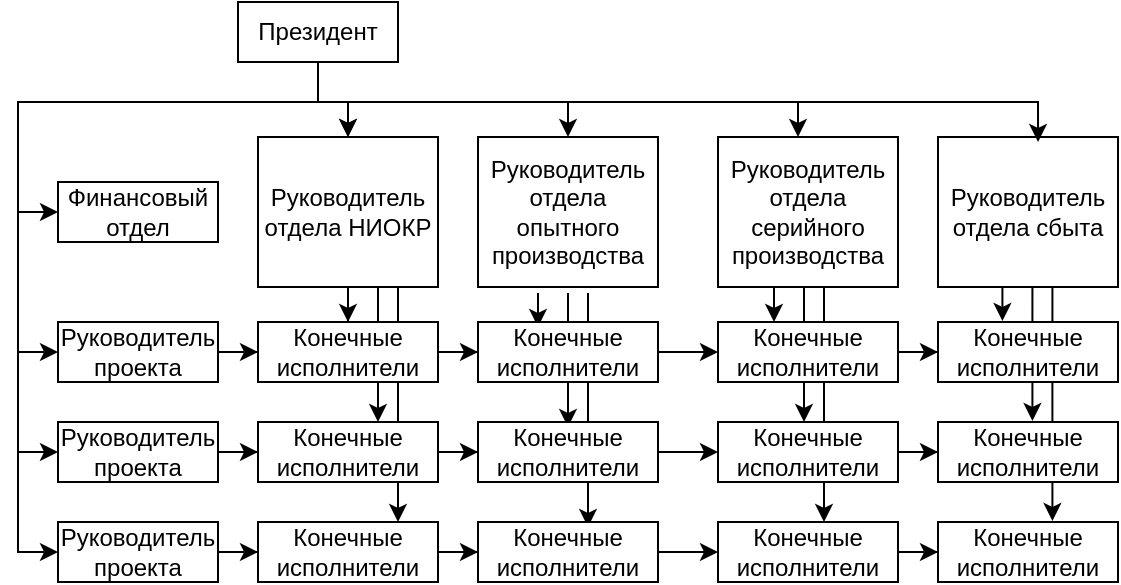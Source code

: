 <mxfile version="22.0.6" type="github">
  <diagram name="Page-1" id="9JpSzQG_nCRuK_NZAI2b">
    <mxGraphModel dx="415" dy="553" grid="1" gridSize="10" guides="1" tooltips="1" connect="1" arrows="1" fold="1" page="1" pageScale="1" pageWidth="827" pageHeight="1169" math="0" shadow="0">
      <root>
        <mxCell id="0" />
        <mxCell id="1" parent="0" />
        <mxCell id="mz4mCwwOSWlVULoUmnJm-53" value="" style="edgeStyle=orthogonalEdgeStyle;rounded=0;orthogonalLoop=1;jettySize=auto;html=1;" edge="1" parent="1" source="S21rQljAEdD8j0Q-BBc9-59" target="S21rQljAEdD8j0Q-BBc9-66">
          <mxGeometry relative="1" as="geometry" />
        </mxCell>
        <mxCell id="S21rQljAEdD8j0Q-BBc9-59" value="Президент" style="rounded=0;whiteSpace=wrap;html=1;" parent="1" vertex="1">
          <mxGeometry x="120" y="160" width="80" height="30" as="geometry" />
        </mxCell>
        <mxCell id="S21rQljAEdD8j0Q-BBc9-84" style="edgeStyle=orthogonalEdgeStyle;rounded=0;orthogonalLoop=1;jettySize=auto;html=1;startArrow=classic;startFill=1;" parent="1" source="S21rQljAEdD8j0Q-BBc9-60" target="S21rQljAEdD8j0Q-BBc9-66" edge="1">
          <mxGeometry relative="1" as="geometry">
            <Array as="points">
              <mxPoint x="10" y="435" />
              <mxPoint x="10" y="210" />
              <mxPoint x="175" y="210" />
            </Array>
          </mxGeometry>
        </mxCell>
        <mxCell id="mz4mCwwOSWlVULoUmnJm-5" value="" style="edgeStyle=orthogonalEdgeStyle;rounded=0;orthogonalLoop=1;jettySize=auto;html=1;" edge="1" parent="1" source="S21rQljAEdD8j0Q-BBc9-60" target="S21rQljAEdD8j0Q-BBc9-73">
          <mxGeometry relative="1" as="geometry" />
        </mxCell>
        <mxCell id="S21rQljAEdD8j0Q-BBc9-60" value="Руководитель проекта " style="rounded=0;whiteSpace=wrap;html=1;" parent="1" vertex="1">
          <mxGeometry x="30" y="420" width="80" height="30" as="geometry" />
        </mxCell>
        <mxCell id="mz4mCwwOSWlVULoUmnJm-4" value="" style="edgeStyle=orthogonalEdgeStyle;rounded=0;orthogonalLoop=1;jettySize=auto;html=1;" edge="1" parent="1" source="S21rQljAEdD8j0Q-BBc9-61" target="S21rQljAEdD8j0Q-BBc9-72">
          <mxGeometry relative="1" as="geometry" />
        </mxCell>
        <mxCell id="S21rQljAEdD8j0Q-BBc9-61" value="Руководитель проекта " style="rounded=0;whiteSpace=wrap;html=1;" parent="1" vertex="1">
          <mxGeometry x="30" y="370" width="80" height="30" as="geometry" />
        </mxCell>
        <mxCell id="mz4mCwwOSWlVULoUmnJm-1" style="edgeStyle=orthogonalEdgeStyle;rounded=0;orthogonalLoop=1;jettySize=auto;html=1;entryX=0;entryY=0.5;entryDx=0;entryDy=0;startArrow=classic;startFill=1;" edge="1" parent="1" source="S21rQljAEdD8j0Q-BBc9-62" target="S21rQljAEdD8j0Q-BBc9-63">
          <mxGeometry relative="1" as="geometry">
            <Array as="points">
              <mxPoint x="10" y="335" />
              <mxPoint x="10" y="265" />
            </Array>
          </mxGeometry>
        </mxCell>
        <mxCell id="mz4mCwwOSWlVULoUmnJm-6" value="" style="edgeStyle=orthogonalEdgeStyle;rounded=0;orthogonalLoop=1;jettySize=auto;html=1;" edge="1" parent="1" source="S21rQljAEdD8j0Q-BBc9-62" target="S21rQljAEdD8j0Q-BBc9-71">
          <mxGeometry relative="1" as="geometry" />
        </mxCell>
        <mxCell id="S21rQljAEdD8j0Q-BBc9-62" value="Руководитель проекта " style="rounded=0;whiteSpace=wrap;html=1;" parent="1" vertex="1">
          <mxGeometry x="30" y="320" width="80" height="30" as="geometry" />
        </mxCell>
        <mxCell id="S21rQljAEdD8j0Q-BBc9-63" value="Финансовый отдел" style="rounded=0;whiteSpace=wrap;html=1;" parent="1" vertex="1">
          <mxGeometry x="30" y="250" width="80" height="30" as="geometry" />
        </mxCell>
        <mxCell id="mz4mCwwOSWlVULoUmnJm-25" style="edgeStyle=orthogonalEdgeStyle;rounded=0;orthogonalLoop=1;jettySize=auto;html=1;" edge="1" parent="1" source="S21rQljAEdD8j0Q-BBc9-66" target="S21rQljAEdD8j0Q-BBc9-73">
          <mxGeometry relative="1" as="geometry">
            <Array as="points">
              <mxPoint x="200" y="360" />
              <mxPoint x="200" y="360" />
            </Array>
          </mxGeometry>
        </mxCell>
        <mxCell id="mz4mCwwOSWlVULoUmnJm-27" value="" style="edgeStyle=orthogonalEdgeStyle;rounded=0;orthogonalLoop=1;jettySize=auto;html=1;" edge="1" parent="1" source="S21rQljAEdD8j0Q-BBc9-66" target="S21rQljAEdD8j0Q-BBc9-72">
          <mxGeometry relative="1" as="geometry">
            <Array as="points">
              <mxPoint x="190" y="340" />
              <mxPoint x="190" y="340" />
            </Array>
          </mxGeometry>
        </mxCell>
        <mxCell id="mz4mCwwOSWlVULoUmnJm-28" value="" style="edgeStyle=orthogonalEdgeStyle;rounded=0;orthogonalLoop=1;jettySize=auto;html=1;" edge="1" parent="1" source="S21rQljAEdD8j0Q-BBc9-66" target="S21rQljAEdD8j0Q-BBc9-71">
          <mxGeometry relative="1" as="geometry" />
        </mxCell>
        <mxCell id="S21rQljAEdD8j0Q-BBc9-66" value="Руководитель отдела НИОКР" style="rounded=0;whiteSpace=wrap;html=1;" parent="1" vertex="1">
          <mxGeometry x="130" y="227.5" width="90" height="75" as="geometry" />
        </mxCell>
        <mxCell id="S21rQljAEdD8j0Q-BBc9-68" value="Руководитель отдела опытного производства" style="rounded=0;whiteSpace=wrap;html=1;" parent="1" vertex="1">
          <mxGeometry x="240" y="227.5" width="90" height="75" as="geometry" />
        </mxCell>
        <mxCell id="S21rQljAEdD8j0Q-BBc9-69" value="Руководитель отдела серийного производства" style="rounded=0;whiteSpace=wrap;html=1;" parent="1" vertex="1">
          <mxGeometry x="360" y="227.5" width="90" height="75" as="geometry" />
        </mxCell>
        <mxCell id="S21rQljAEdD8j0Q-BBc9-70" value="Руководитель отдела сбыта" style="rounded=0;whiteSpace=wrap;html=1;" parent="1" vertex="1">
          <mxGeometry x="470" y="227.5" width="90" height="75" as="geometry" />
        </mxCell>
        <mxCell id="mz4mCwwOSWlVULoUmnJm-7" value="" style="edgeStyle=orthogonalEdgeStyle;rounded=0;orthogonalLoop=1;jettySize=auto;html=1;" edge="1" parent="1" source="S21rQljAEdD8j0Q-BBc9-71" target="S21rQljAEdD8j0Q-BBc9-74">
          <mxGeometry relative="1" as="geometry" />
        </mxCell>
        <mxCell id="S21rQljAEdD8j0Q-BBc9-71" value="Конечные исполнители" style="rounded=0;whiteSpace=wrap;html=1;" parent="1" vertex="1">
          <mxGeometry x="130" y="320" width="90" height="30" as="geometry" />
        </mxCell>
        <mxCell id="mz4mCwwOSWlVULoUmnJm-8" value="" style="edgeStyle=orthogonalEdgeStyle;rounded=0;orthogonalLoop=1;jettySize=auto;html=1;" edge="1" parent="1" source="S21rQljAEdD8j0Q-BBc9-72" target="S21rQljAEdD8j0Q-BBc9-75">
          <mxGeometry relative="1" as="geometry" />
        </mxCell>
        <mxCell id="S21rQljAEdD8j0Q-BBc9-72" value="Конечные исполнители" style="rounded=0;whiteSpace=wrap;html=1;" parent="1" vertex="1">
          <mxGeometry x="130" y="370" width="90" height="30" as="geometry" />
        </mxCell>
        <mxCell id="mz4mCwwOSWlVULoUmnJm-9" value="" style="edgeStyle=orthogonalEdgeStyle;rounded=0;orthogonalLoop=1;jettySize=auto;html=1;" edge="1" parent="1" source="S21rQljAEdD8j0Q-BBc9-73" target="S21rQljAEdD8j0Q-BBc9-76">
          <mxGeometry relative="1" as="geometry" />
        </mxCell>
        <mxCell id="S21rQljAEdD8j0Q-BBc9-73" value="Конечные исполнители" style="rounded=0;whiteSpace=wrap;html=1;" parent="1" vertex="1">
          <mxGeometry x="130" y="420" width="90" height="30" as="geometry" />
        </mxCell>
        <mxCell id="mz4mCwwOSWlVULoUmnJm-12" value="" style="edgeStyle=orthogonalEdgeStyle;rounded=0;orthogonalLoop=1;jettySize=auto;html=1;" edge="1" parent="1" source="S21rQljAEdD8j0Q-BBc9-74" target="S21rQljAEdD8j0Q-BBc9-77">
          <mxGeometry relative="1" as="geometry" />
        </mxCell>
        <mxCell id="mz4mCwwOSWlVULoUmnJm-11" value="" style="edgeStyle=orthogonalEdgeStyle;rounded=0;orthogonalLoop=1;jettySize=auto;html=1;" edge="1" parent="1" source="S21rQljAEdD8j0Q-BBc9-75" target="S21rQljAEdD8j0Q-BBc9-78">
          <mxGeometry relative="1" as="geometry" />
        </mxCell>
        <mxCell id="mz4mCwwOSWlVULoUmnJm-10" value="" style="edgeStyle=orthogonalEdgeStyle;rounded=0;orthogonalLoop=1;jettySize=auto;html=1;" edge="1" parent="1" source="S21rQljAEdD8j0Q-BBc9-76" target="S21rQljAEdD8j0Q-BBc9-79">
          <mxGeometry relative="1" as="geometry" />
        </mxCell>
        <mxCell id="mz4mCwwOSWlVULoUmnJm-13" value="" style="edgeStyle=orthogonalEdgeStyle;rounded=0;orthogonalLoop=1;jettySize=auto;html=1;" edge="1" parent="1" source="S21rQljAEdD8j0Q-BBc9-77" target="S21rQljAEdD8j0Q-BBc9-80">
          <mxGeometry relative="1" as="geometry" />
        </mxCell>
        <mxCell id="mz4mCwwOSWlVULoUmnJm-20" style="edgeStyle=orthogonalEdgeStyle;rounded=0;orthogonalLoop=1;jettySize=auto;html=1;" edge="1" parent="1" source="S21rQljAEdD8j0Q-BBc9-78" target="S21rQljAEdD8j0Q-BBc9-81">
          <mxGeometry relative="1" as="geometry" />
        </mxCell>
        <mxCell id="mz4mCwwOSWlVULoUmnJm-17" value="" style="edgeStyle=orthogonalEdgeStyle;rounded=0;orthogonalLoop=1;jettySize=auto;html=1;" edge="1" parent="1" source="S21rQljAEdD8j0Q-BBc9-79" target="S21rQljAEdD8j0Q-BBc9-82">
          <mxGeometry relative="1" as="geometry" />
        </mxCell>
        <mxCell id="S21rQljAEdD8j0Q-BBc9-82" value="Конечные исполнители" style="rounded=0;whiteSpace=wrap;html=1;" parent="1" vertex="1">
          <mxGeometry x="470" y="420" width="90" height="30" as="geometry" />
        </mxCell>
        <mxCell id="mz4mCwwOSWlVULoUmnJm-2" style="edgeStyle=orthogonalEdgeStyle;rounded=0;orthogonalLoop=1;jettySize=auto;html=1;startArrow=classic;startFill=1;" edge="1" parent="1" source="S21rQljAEdD8j0Q-BBc9-61" target="S21rQljAEdD8j0Q-BBc9-69">
          <mxGeometry relative="1" as="geometry">
            <Array as="points">
              <mxPoint x="10" y="385" />
              <mxPoint x="10" y="210" />
              <mxPoint x="400" y="210" />
            </Array>
          </mxGeometry>
        </mxCell>
        <mxCell id="mz4mCwwOSWlVULoUmnJm-3" style="edgeStyle=orthogonalEdgeStyle;rounded=0;orthogonalLoop=1;jettySize=auto;html=1;entryX=0.556;entryY=0.033;entryDx=0;entryDy=0;entryPerimeter=0;startArrow=classic;startFill=1;" edge="1" parent="1" source="S21rQljAEdD8j0Q-BBc9-68" target="S21rQljAEdD8j0Q-BBc9-70">
          <mxGeometry relative="1" as="geometry">
            <Array as="points">
              <mxPoint x="285" y="210" />
              <mxPoint x="520" y="210" />
            </Array>
          </mxGeometry>
        </mxCell>
        <mxCell id="mz4mCwwOSWlVULoUmnJm-43" style="edgeStyle=orthogonalEdgeStyle;rounded=0;orthogonalLoop=1;jettySize=auto;html=1;" edge="1" parent="1">
          <mxGeometry relative="1" as="geometry">
            <mxPoint x="295" y="305.47" as="sourcePoint" />
            <mxPoint x="295" y="422.47" as="targetPoint" />
            <Array as="points">
              <mxPoint x="295" y="362.47" />
              <mxPoint x="295" y="362.47" />
            </Array>
          </mxGeometry>
        </mxCell>
        <mxCell id="mz4mCwwOSWlVULoUmnJm-44" value="" style="edgeStyle=orthogonalEdgeStyle;rounded=0;orthogonalLoop=1;jettySize=auto;html=1;" edge="1" parent="1">
          <mxGeometry relative="1" as="geometry">
            <mxPoint x="285" y="305.47" as="sourcePoint" />
            <mxPoint x="285" y="372.47" as="targetPoint" />
            <Array as="points">
              <mxPoint x="285" y="342.47" />
              <mxPoint x="285" y="342.47" />
            </Array>
          </mxGeometry>
        </mxCell>
        <mxCell id="mz4mCwwOSWlVULoUmnJm-45" value="" style="edgeStyle=orthogonalEdgeStyle;rounded=0;orthogonalLoop=1;jettySize=auto;html=1;" edge="1" parent="1">
          <mxGeometry relative="1" as="geometry">
            <mxPoint x="270" y="305.47" as="sourcePoint" />
            <mxPoint x="270" y="322.47" as="targetPoint" />
          </mxGeometry>
        </mxCell>
        <mxCell id="mz4mCwwOSWlVULoUmnJm-46" style="edgeStyle=orthogonalEdgeStyle;rounded=0;orthogonalLoop=1;jettySize=auto;html=1;" edge="1" parent="1">
          <mxGeometry relative="1" as="geometry">
            <mxPoint x="413" y="303" as="sourcePoint" />
            <mxPoint x="413" y="420" as="targetPoint" />
            <Array as="points">
              <mxPoint x="413" y="360" />
              <mxPoint x="413" y="360" />
            </Array>
          </mxGeometry>
        </mxCell>
        <mxCell id="mz4mCwwOSWlVULoUmnJm-47" value="" style="edgeStyle=orthogonalEdgeStyle;rounded=0;orthogonalLoop=1;jettySize=auto;html=1;" edge="1" parent="1">
          <mxGeometry relative="1" as="geometry">
            <mxPoint x="403" y="303" as="sourcePoint" />
            <mxPoint x="403" y="370" as="targetPoint" />
            <Array as="points">
              <mxPoint x="403" y="340" />
              <mxPoint x="403" y="340" />
            </Array>
          </mxGeometry>
        </mxCell>
        <mxCell id="mz4mCwwOSWlVULoUmnJm-48" value="" style="edgeStyle=orthogonalEdgeStyle;rounded=0;orthogonalLoop=1;jettySize=auto;html=1;" edge="1" parent="1">
          <mxGeometry relative="1" as="geometry">
            <mxPoint x="388" y="303" as="sourcePoint" />
            <mxPoint x="388" y="320" as="targetPoint" />
          </mxGeometry>
        </mxCell>
        <mxCell id="mz4mCwwOSWlVULoUmnJm-49" style="edgeStyle=orthogonalEdgeStyle;rounded=0;orthogonalLoop=1;jettySize=auto;html=1;" edge="1" parent="1">
          <mxGeometry relative="1" as="geometry">
            <mxPoint x="527.21" y="302.5" as="sourcePoint" />
            <mxPoint x="527.21" y="419.5" as="targetPoint" />
            <Array as="points">
              <mxPoint x="527.21" y="359.5" />
              <mxPoint x="527.21" y="359.5" />
            </Array>
          </mxGeometry>
        </mxCell>
        <mxCell id="mz4mCwwOSWlVULoUmnJm-50" value="" style="edgeStyle=orthogonalEdgeStyle;rounded=0;orthogonalLoop=1;jettySize=auto;html=1;" edge="1" parent="1">
          <mxGeometry relative="1" as="geometry">
            <mxPoint x="517.21" y="302.5" as="sourcePoint" />
            <mxPoint x="517.21" y="369.5" as="targetPoint" />
            <Array as="points">
              <mxPoint x="517.21" y="339.5" />
              <mxPoint x="517.21" y="339.5" />
            </Array>
          </mxGeometry>
        </mxCell>
        <mxCell id="mz4mCwwOSWlVULoUmnJm-51" value="" style="edgeStyle=orthogonalEdgeStyle;rounded=0;orthogonalLoop=1;jettySize=auto;html=1;" edge="1" parent="1">
          <mxGeometry relative="1" as="geometry">
            <mxPoint x="502.21" y="302.5" as="sourcePoint" />
            <mxPoint x="502.21" y="319.5" as="targetPoint" />
          </mxGeometry>
        </mxCell>
        <mxCell id="S21rQljAEdD8j0Q-BBc9-81" value="Конечные исполнители" style="rounded=0;whiteSpace=wrap;html=1;" parent="1" vertex="1">
          <mxGeometry x="470" y="370" width="90" height="30" as="geometry" />
        </mxCell>
        <mxCell id="S21rQljAEdD8j0Q-BBc9-80" value="Конечные исполнители" style="rounded=0;whiteSpace=wrap;html=1;" parent="1" vertex="1">
          <mxGeometry x="470" y="320" width="90" height="30" as="geometry" />
        </mxCell>
        <mxCell id="S21rQljAEdD8j0Q-BBc9-74" value="Конечные исполнители" style="rounded=0;whiteSpace=wrap;html=1;" parent="1" vertex="1">
          <mxGeometry x="240" y="320" width="90" height="30" as="geometry" />
        </mxCell>
        <mxCell id="S21rQljAEdD8j0Q-BBc9-75" value="Конечные исполнители" style="rounded=0;whiteSpace=wrap;html=1;" parent="1" vertex="1">
          <mxGeometry x="240" y="370" width="90" height="30" as="geometry" />
        </mxCell>
        <mxCell id="S21rQljAEdD8j0Q-BBc9-76" value="Конечные исполнители" style="rounded=0;whiteSpace=wrap;html=1;" parent="1" vertex="1">
          <mxGeometry x="240" y="420" width="90" height="30" as="geometry" />
        </mxCell>
        <mxCell id="S21rQljAEdD8j0Q-BBc9-77" value="Конечные исполнители" style="rounded=0;whiteSpace=wrap;html=1;" parent="1" vertex="1">
          <mxGeometry x="360" y="320" width="90" height="30" as="geometry" />
        </mxCell>
        <mxCell id="S21rQljAEdD8j0Q-BBc9-78" value="Конечные исполнители" style="rounded=0;whiteSpace=wrap;html=1;" parent="1" vertex="1">
          <mxGeometry x="360" y="370" width="90" height="30" as="geometry" />
        </mxCell>
        <mxCell id="S21rQljAEdD8j0Q-BBc9-79" value="Конечные исполнители" style="rounded=0;whiteSpace=wrap;html=1;" parent="1" vertex="1">
          <mxGeometry x="360" y="420" width="90" height="30" as="geometry" />
        </mxCell>
      </root>
    </mxGraphModel>
  </diagram>
</mxfile>
